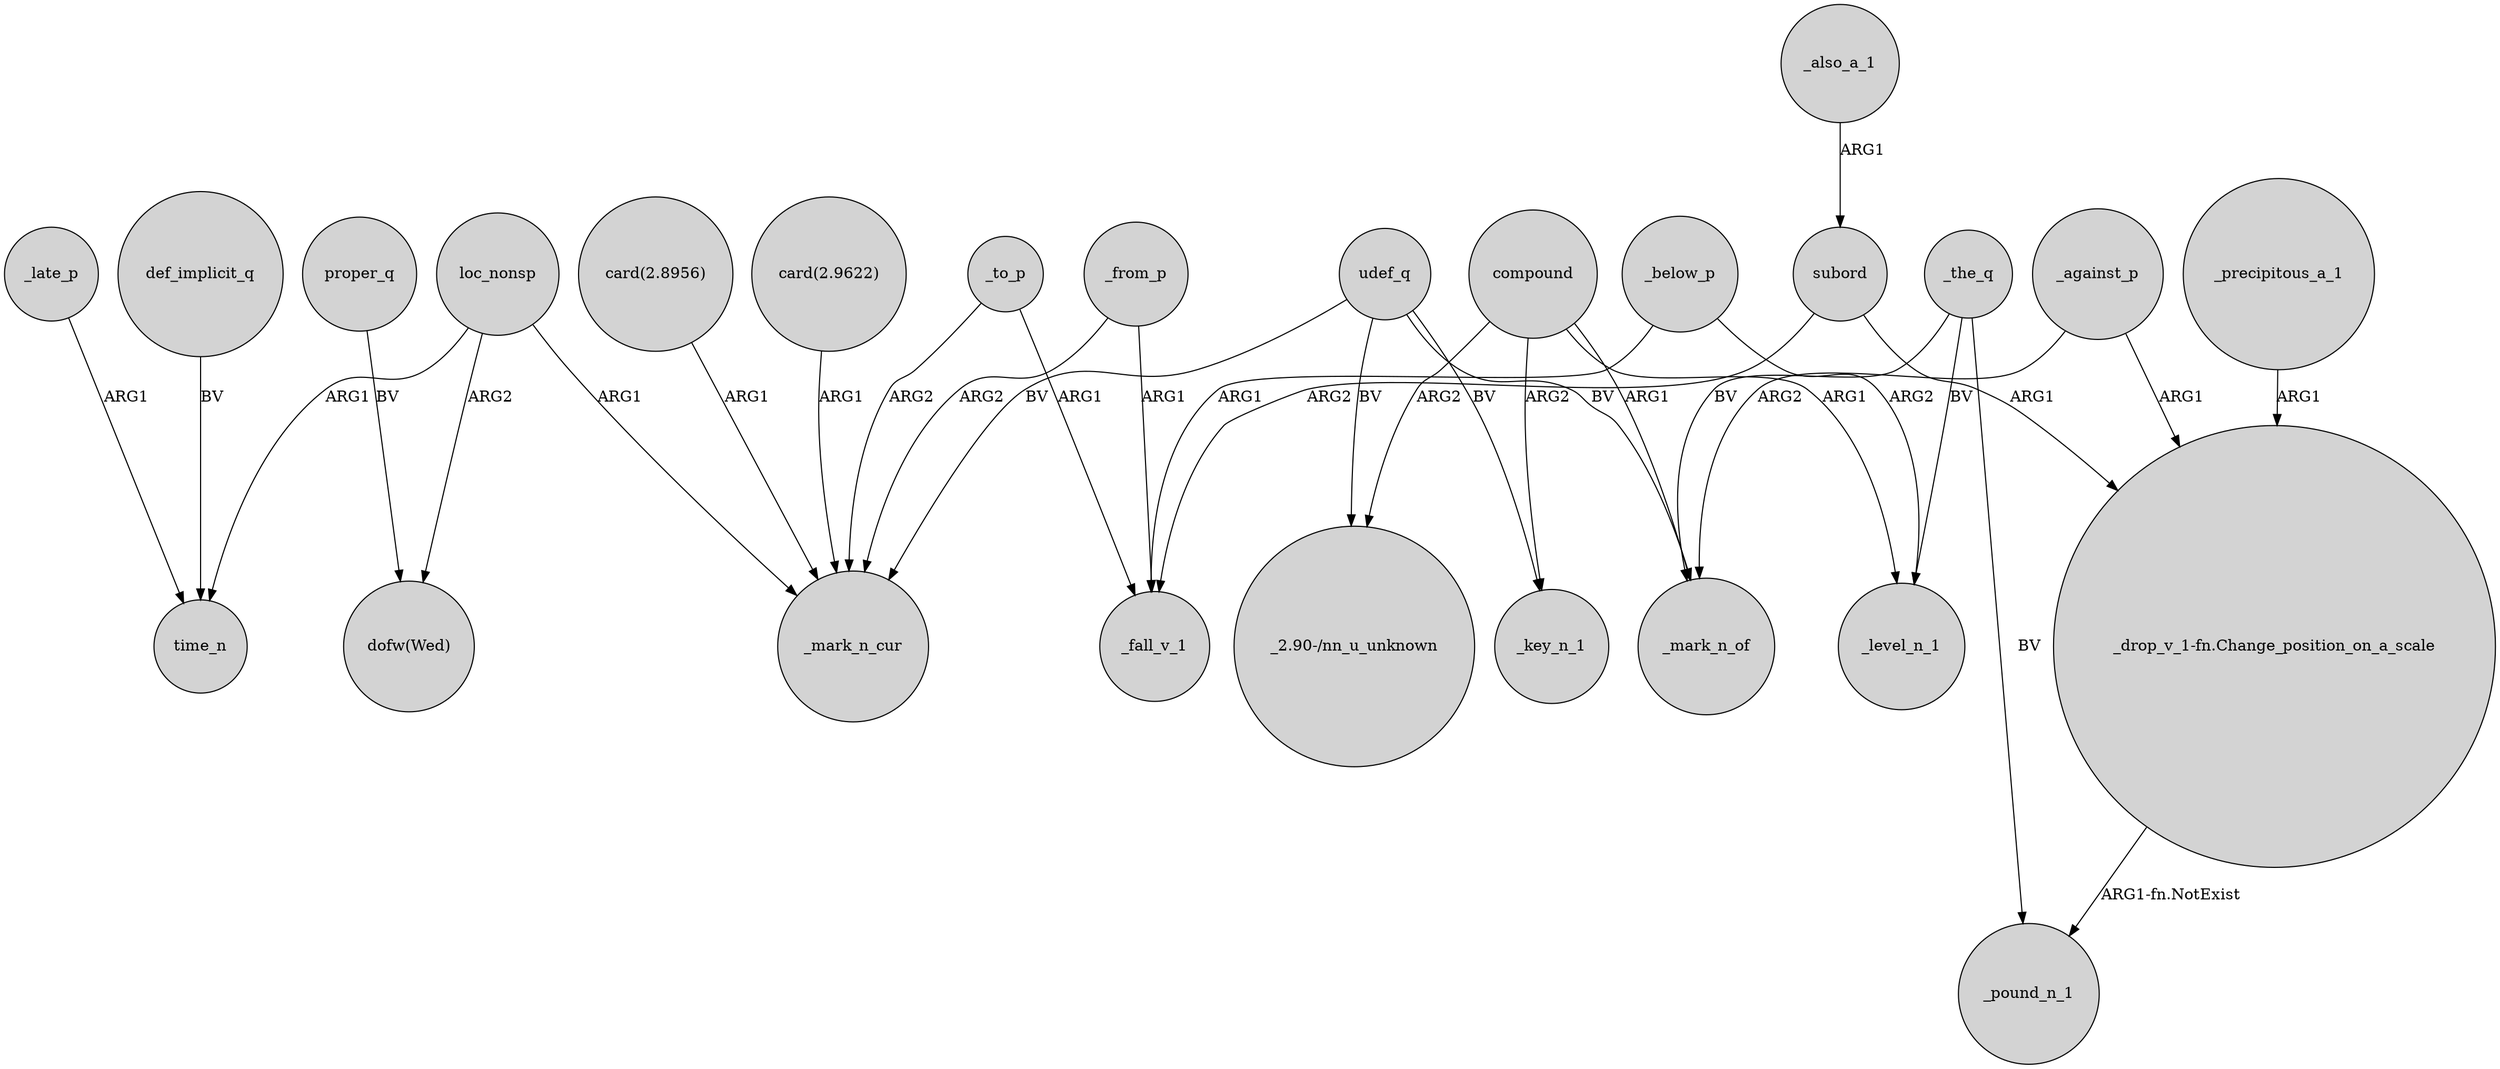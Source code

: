 digraph {
	node [shape=circle style=filled]
	_late_p -> time_n [label=ARG1]
	compound -> _key_n_1 [label=ARG2]
	udef_q -> _mark_n_of [label=BV]
	_to_p -> _fall_v_1 [label=ARG1]
	udef_q -> _key_n_1 [label=BV]
	_from_p -> _fall_v_1 [label=ARG1]
	_from_p -> _mark_n_cur [label=ARG2]
	_to_p -> _mark_n_cur [label=ARG2]
	_below_p -> _fall_v_1 [label=ARG1]
	_the_q -> _pound_n_1 [label=BV]
	udef_q -> _mark_n_cur [label=BV]
	"_drop_v_1-fn.Change_position_on_a_scale" -> _pound_n_1 [label="ARG1-fn.NotExist"]
	subord -> _fall_v_1 [label=ARG2]
	"card(2.8956)" -> _mark_n_cur [label=ARG1]
	_the_q -> _level_n_1 [label=BV]
	loc_nonsp -> time_n [label=ARG1]
	_against_p -> _mark_n_of [label=ARG2]
	_against_p -> "_drop_v_1-fn.Change_position_on_a_scale" [label=ARG1]
	udef_q -> "_2.90-/nn_u_unknown" [label=BV]
	"card(2.9622)" -> _mark_n_cur [label=ARG1]
	proper_q -> "dofw(Wed)" [label=BV]
	_precipitous_a_1 -> "_drop_v_1-fn.Change_position_on_a_scale" [label=ARG1]
	_also_a_1 -> subord [label=ARG1]
	subord -> "_drop_v_1-fn.Change_position_on_a_scale" [label=ARG1]
	compound -> _mark_n_of [label=ARG1]
	loc_nonsp -> _mark_n_cur [label=ARG1]
	_below_p -> _level_n_1 [label=ARG2]
	loc_nonsp -> "dofw(Wed)" [label=ARG2]
	compound -> _level_n_1 [label=ARG1]
	_the_q -> _mark_n_of [label=BV]
	compound -> "_2.90-/nn_u_unknown" [label=ARG2]
	def_implicit_q -> time_n [label=BV]
}
